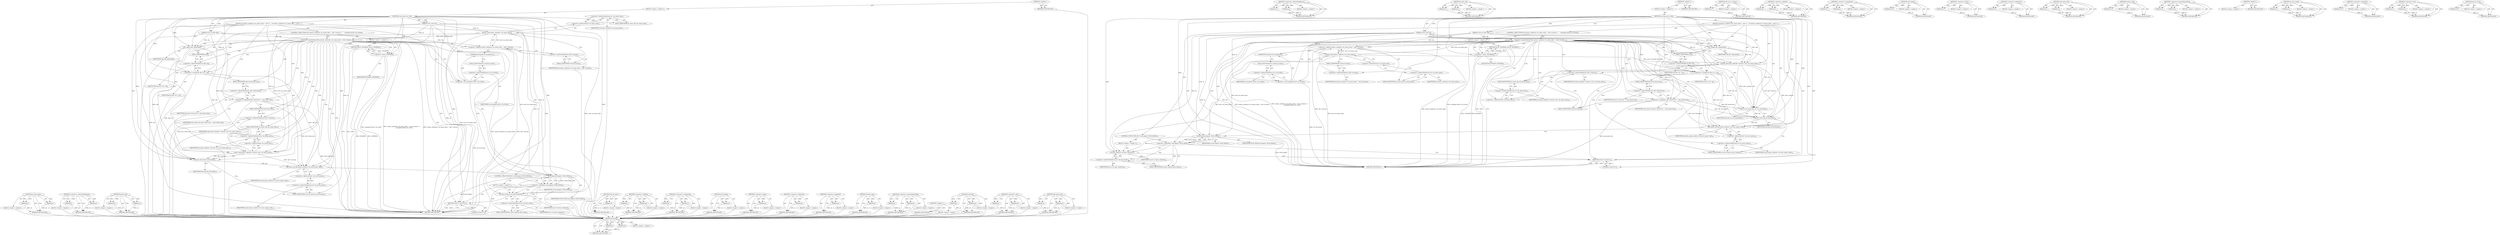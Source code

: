 digraph "skb_dst_force" {
vulnerable_158 [label=<(METHOD,sk_data_ready)>];
vulnerable_159 [label=<(PARAM,p1)>];
vulnerable_160 [label=<(PARAM,p2)>];
vulnerable_161 [label=<(BLOCK,&lt;empty&gt;,&lt;empty&gt;)>];
vulnerable_162 [label=<(METHOD_RETURN,ANY)>];
vulnerable_112 [label=<(METHOD,&lt;operator&gt;.indirectFieldAccess)>];
vulnerable_113 [label=<(PARAM,p1)>];
vulnerable_114 [label=<(PARAM,p2)>];
vulnerable_115 [label=<(BLOCK,&lt;empty&gt;,&lt;empty&gt;)>];
vulnerable_116 [label=<(METHOD_RETURN,ANY)>];
vulnerable_135 [label=<(METHOD,atomic_add)>];
vulnerable_136 [label=<(PARAM,p1)>];
vulnerable_137 [label=<(PARAM,p2)>];
vulnerable_138 [label=<(BLOCK,&lt;empty&gt;,&lt;empty&gt;)>];
vulnerable_139 [label=<(METHOD_RETURN,ANY)>];
vulnerable_6 [label=<(METHOD,&lt;global&gt;)<SUB>1</SUB>>];
vulnerable_7 [label=<(BLOCK,&lt;empty&gt;,&lt;empty&gt;)<SUB>1</SUB>>];
vulnerable_8 [label=<(METHOD,sock_queue_err_skb)<SUB>1</SUB>>];
vulnerable_9 [label=<(PARAM,struct sock *sk)<SUB>1</SUB>>];
vulnerable_10 [label=<(PARAM,struct sk_buff *skb)<SUB>1</SUB>>];
vulnerable_11 [label=<(BLOCK,{
	if (atomic_read(&amp;sk-&gt;sk_rmem_alloc) + skb-&gt;t...,{
	if (atomic_read(&amp;sk-&gt;sk_rmem_alloc) + skb-&gt;t...)<SUB>2</SUB>>];
vulnerable_12 [label=<(CONTROL_STRUCTURE,IF,if (atomic_read(&amp;sk-&gt;sk_rmem_alloc) + skb-&gt;truesize &gt;=
	    (unsigned int)sk-&gt;sk_rcvbuf))<SUB>3</SUB>>];
vulnerable_13 [label=<(&lt;operator&gt;.greaterEqualsThan,atomic_read(&amp;sk-&gt;sk_rmem_alloc) + skb-&gt;truesize...)<SUB>3</SUB>>];
vulnerable_14 [label=<(&lt;operator&gt;.addition,atomic_read(&amp;sk-&gt;sk_rmem_alloc) + skb-&gt;truesize)<SUB>3</SUB>>];
vulnerable_15 [label=<(atomic_read,atomic_read(&amp;sk-&gt;sk_rmem_alloc))<SUB>3</SUB>>];
vulnerable_16 [label=<(&lt;operator&gt;.addressOf,&amp;sk-&gt;sk_rmem_alloc)<SUB>3</SUB>>];
vulnerable_17 [label=<(&lt;operator&gt;.indirectFieldAccess,sk-&gt;sk_rmem_alloc)<SUB>3</SUB>>];
vulnerable_18 [label=<(IDENTIFIER,sk,atomic_read(&amp;sk-&gt;sk_rmem_alloc))<SUB>3</SUB>>];
vulnerable_19 [label=<(FIELD_IDENTIFIER,sk_rmem_alloc,sk_rmem_alloc)<SUB>3</SUB>>];
vulnerable_20 [label=<(&lt;operator&gt;.indirectFieldAccess,skb-&gt;truesize)<SUB>3</SUB>>];
vulnerable_21 [label=<(IDENTIFIER,skb,atomic_read(&amp;sk-&gt;sk_rmem_alloc) + skb-&gt;truesize)<SUB>3</SUB>>];
vulnerable_22 [label=<(FIELD_IDENTIFIER,truesize,truesize)<SUB>3</SUB>>];
vulnerable_23 [label=<(&lt;operator&gt;.cast,(unsigned int)sk-&gt;sk_rcvbuf)<SUB>4</SUB>>];
vulnerable_24 [label=<(UNKNOWN,unsigned int,unsigned int)<SUB>4</SUB>>];
vulnerable_25 [label=<(&lt;operator&gt;.indirectFieldAccess,sk-&gt;sk_rcvbuf)<SUB>4</SUB>>];
vulnerable_26 [label=<(IDENTIFIER,sk,(unsigned int)sk-&gt;sk_rcvbuf)<SUB>4</SUB>>];
vulnerable_27 [label=<(FIELD_IDENTIFIER,sk_rcvbuf,sk_rcvbuf)<SUB>4</SUB>>];
vulnerable_28 [label=<(BLOCK,&lt;empty&gt;,&lt;empty&gt;)<SUB>5</SUB>>];
vulnerable_29 [label=<(RETURN,return -ENOMEM;,return -ENOMEM;)<SUB>5</SUB>>];
vulnerable_30 [label=<(&lt;operator&gt;.minus,-ENOMEM)<SUB>5</SUB>>];
vulnerable_31 [label=<(IDENTIFIER,ENOMEM,-ENOMEM)<SUB>5</SUB>>];
vulnerable_32 [label=<(skb_orphan,skb_orphan(skb))<SUB>7</SUB>>];
vulnerable_33 [label=<(IDENTIFIER,skb,skb_orphan(skb))<SUB>7</SUB>>];
vulnerable_34 [label=<(&lt;operator&gt;.assignment,skb-&gt;sk = sk)<SUB>8</SUB>>];
vulnerable_35 [label=<(&lt;operator&gt;.indirectFieldAccess,skb-&gt;sk)<SUB>8</SUB>>];
vulnerable_36 [label=<(IDENTIFIER,skb,skb-&gt;sk = sk)<SUB>8</SUB>>];
vulnerable_37 [label=<(FIELD_IDENTIFIER,sk,sk)<SUB>8</SUB>>];
vulnerable_38 [label=<(IDENTIFIER,sk,skb-&gt;sk = sk)<SUB>8</SUB>>];
vulnerable_39 [label=<(&lt;operator&gt;.assignment,skb-&gt;destructor = sock_rmem_free)<SUB>9</SUB>>];
vulnerable_40 [label=<(&lt;operator&gt;.indirectFieldAccess,skb-&gt;destructor)<SUB>9</SUB>>];
vulnerable_41 [label=<(IDENTIFIER,skb,skb-&gt;destructor = sock_rmem_free)<SUB>9</SUB>>];
vulnerable_42 [label=<(FIELD_IDENTIFIER,destructor,destructor)<SUB>9</SUB>>];
vulnerable_43 [label=<(IDENTIFIER,sock_rmem_free,skb-&gt;destructor = sock_rmem_free)<SUB>9</SUB>>];
vulnerable_44 [label=<(atomic_add,atomic_add(skb-&gt;truesize, &amp;sk-&gt;sk_rmem_alloc))<SUB>10</SUB>>];
vulnerable_45 [label=<(&lt;operator&gt;.indirectFieldAccess,skb-&gt;truesize)<SUB>10</SUB>>];
vulnerable_46 [label=<(IDENTIFIER,skb,atomic_add(skb-&gt;truesize, &amp;sk-&gt;sk_rmem_alloc))<SUB>10</SUB>>];
vulnerable_47 [label=<(FIELD_IDENTIFIER,truesize,truesize)<SUB>10</SUB>>];
vulnerable_48 [label=<(&lt;operator&gt;.addressOf,&amp;sk-&gt;sk_rmem_alloc)<SUB>10</SUB>>];
vulnerable_49 [label=<(&lt;operator&gt;.indirectFieldAccess,sk-&gt;sk_rmem_alloc)<SUB>10</SUB>>];
vulnerable_50 [label=<(IDENTIFIER,sk,atomic_add(skb-&gt;truesize, &amp;sk-&gt;sk_rmem_alloc))<SUB>10</SUB>>];
vulnerable_51 [label=<(FIELD_IDENTIFIER,sk_rmem_alloc,sk_rmem_alloc)<SUB>10</SUB>>];
vulnerable_52 [label=<(skb_dst_force,skb_dst_force(skb))<SUB>13</SUB>>];
vulnerable_53 [label=<(IDENTIFIER,skb,skb_dst_force(skb))<SUB>13</SUB>>];
vulnerable_54 [label=<(skb_queue_tail,skb_queue_tail(&amp;sk-&gt;sk_error_queue, skb))<SUB>15</SUB>>];
vulnerable_55 [label=<(&lt;operator&gt;.addressOf,&amp;sk-&gt;sk_error_queue)<SUB>15</SUB>>];
vulnerable_56 [label=<(&lt;operator&gt;.indirectFieldAccess,sk-&gt;sk_error_queue)<SUB>15</SUB>>];
vulnerable_57 [label=<(IDENTIFIER,sk,skb_queue_tail(&amp;sk-&gt;sk_error_queue, skb))<SUB>15</SUB>>];
vulnerable_58 [label=<(FIELD_IDENTIFIER,sk_error_queue,sk_error_queue)<SUB>15</SUB>>];
vulnerable_59 [label=<(IDENTIFIER,skb,skb_queue_tail(&amp;sk-&gt;sk_error_queue, skb))<SUB>15</SUB>>];
vulnerable_60 [label=<(CONTROL_STRUCTURE,IF,if (!sock_flag(sk, SOCK_DEAD)))<SUB>16</SUB>>];
vulnerable_61 [label=<(&lt;operator&gt;.logicalNot,!sock_flag(sk, SOCK_DEAD))<SUB>16</SUB>>];
vulnerable_62 [label=<(sock_flag,sock_flag(sk, SOCK_DEAD))<SUB>16</SUB>>];
vulnerable_63 [label=<(IDENTIFIER,sk,sock_flag(sk, SOCK_DEAD))<SUB>16</SUB>>];
vulnerable_64 [label=<(IDENTIFIER,SOCK_DEAD,sock_flag(sk, SOCK_DEAD))<SUB>16</SUB>>];
vulnerable_65 [label=<(BLOCK,&lt;empty&gt;,&lt;empty&gt;)<SUB>17</SUB>>];
vulnerable_66 [label=<(sk_data_ready,sk-&gt;sk_data_ready(sk))<SUB>17</SUB>>];
vulnerable_67 [label=<(&lt;operator&gt;.indirectFieldAccess,sk-&gt;sk_data_ready)<SUB>17</SUB>>];
vulnerable_68 [label=<(IDENTIFIER,sk,sk-&gt;sk_data_ready(sk))<SUB>17</SUB>>];
vulnerable_69 [label=<(FIELD_IDENTIFIER,sk_data_ready,sk_data_ready)<SUB>17</SUB>>];
vulnerable_70 [label=<(IDENTIFIER,sk,sk-&gt;sk_data_ready(sk))<SUB>17</SUB>>];
vulnerable_71 [label=<(RETURN,return 0;,return 0;)<SUB>18</SUB>>];
vulnerable_72 [label=<(LITERAL,0,return 0;)<SUB>18</SUB>>];
vulnerable_73 [label=<(METHOD_RETURN,int)<SUB>1</SUB>>];
vulnerable_75 [label=<(METHOD_RETURN,ANY)<SUB>1</SUB>>];
vulnerable_140 [label=<(METHOD,skb_dst_force)>];
vulnerable_141 [label=<(PARAM,p1)>];
vulnerable_142 [label=<(BLOCK,&lt;empty&gt;,&lt;empty&gt;)>];
vulnerable_143 [label=<(METHOD_RETURN,ANY)>];
vulnerable_99 [label=<(METHOD,&lt;operator&gt;.addition)>];
vulnerable_100 [label=<(PARAM,p1)>];
vulnerable_101 [label=<(PARAM,p2)>];
vulnerable_102 [label=<(BLOCK,&lt;empty&gt;,&lt;empty&gt;)>];
vulnerable_103 [label=<(METHOD_RETURN,ANY)>];
vulnerable_130 [label=<(METHOD,&lt;operator&gt;.assignment)>];
vulnerable_131 [label=<(PARAM,p1)>];
vulnerable_132 [label=<(PARAM,p2)>];
vulnerable_133 [label=<(BLOCK,&lt;empty&gt;,&lt;empty&gt;)>];
vulnerable_134 [label=<(METHOD_RETURN,ANY)>];
vulnerable_126 [label=<(METHOD,skb_orphan)>];
vulnerable_127 [label=<(PARAM,p1)>];
vulnerable_128 [label=<(BLOCK,&lt;empty&gt;,&lt;empty&gt;)>];
vulnerable_129 [label=<(METHOD_RETURN,ANY)>];
vulnerable_122 [label=<(METHOD,&lt;operator&gt;.minus)>];
vulnerable_123 [label=<(PARAM,p1)>];
vulnerable_124 [label=<(BLOCK,&lt;empty&gt;,&lt;empty&gt;)>];
vulnerable_125 [label=<(METHOD_RETURN,ANY)>];
vulnerable_108 [label=<(METHOD,&lt;operator&gt;.addressOf)>];
vulnerable_109 [label=<(PARAM,p1)>];
vulnerable_110 [label=<(BLOCK,&lt;empty&gt;,&lt;empty&gt;)>];
vulnerable_111 [label=<(METHOD_RETURN,ANY)>];
vulnerable_149 [label=<(METHOD,&lt;operator&gt;.logicalNot)>];
vulnerable_150 [label=<(PARAM,p1)>];
vulnerable_151 [label=<(BLOCK,&lt;empty&gt;,&lt;empty&gt;)>];
vulnerable_152 [label=<(METHOD_RETURN,ANY)>];
vulnerable_104 [label=<(METHOD,atomic_read)>];
vulnerable_105 [label=<(PARAM,p1)>];
vulnerable_106 [label=<(BLOCK,&lt;empty&gt;,&lt;empty&gt;)>];
vulnerable_107 [label=<(METHOD_RETURN,ANY)>];
vulnerable_94 [label=<(METHOD,&lt;operator&gt;.greaterEqualsThan)>];
vulnerable_95 [label=<(PARAM,p1)>];
vulnerable_96 [label=<(PARAM,p2)>];
vulnerable_97 [label=<(BLOCK,&lt;empty&gt;,&lt;empty&gt;)>];
vulnerable_98 [label=<(METHOD_RETURN,ANY)>];
vulnerable_88 [label=<(METHOD,&lt;global&gt;)<SUB>1</SUB>>];
vulnerable_89 [label=<(BLOCK,&lt;empty&gt;,&lt;empty&gt;)>];
vulnerable_90 [label=<(METHOD_RETURN,ANY)>];
vulnerable_153 [label=<(METHOD,sock_flag)>];
vulnerable_154 [label=<(PARAM,p1)>];
vulnerable_155 [label=<(PARAM,p2)>];
vulnerable_156 [label=<(BLOCK,&lt;empty&gt;,&lt;empty&gt;)>];
vulnerable_157 [label=<(METHOD_RETURN,ANY)>];
vulnerable_117 [label=<(METHOD,&lt;operator&gt;.cast)>];
vulnerable_118 [label=<(PARAM,p1)>];
vulnerable_119 [label=<(PARAM,p2)>];
vulnerable_120 [label=<(BLOCK,&lt;empty&gt;,&lt;empty&gt;)>];
vulnerable_121 [label=<(METHOD_RETURN,ANY)>];
vulnerable_144 [label=<(METHOD,skb_queue_tail)>];
vulnerable_145 [label=<(PARAM,p1)>];
vulnerable_146 [label=<(PARAM,p2)>];
vulnerable_147 [label=<(BLOCK,&lt;empty&gt;,&lt;empty&gt;)>];
vulnerable_148 [label=<(METHOD_RETURN,ANY)>];
fixed_159 [label=<(METHOD,sock_flag)>];
fixed_160 [label=<(PARAM,p1)>];
fixed_161 [label=<(PARAM,p2)>];
fixed_162 [label=<(BLOCK,&lt;empty&gt;,&lt;empty&gt;)>];
fixed_163 [label=<(METHOD_RETURN,ANY)>];
fixed_114 [label=<(METHOD,&lt;operator&gt;.indirectFieldAccess)>];
fixed_115 [label=<(PARAM,p1)>];
fixed_116 [label=<(PARAM,p2)>];
fixed_117 [label=<(BLOCK,&lt;empty&gt;,&lt;empty&gt;)>];
fixed_118 [label=<(METHOD_RETURN,ANY)>];
fixed_137 [label=<(METHOD,atomic_add)>];
fixed_138 [label=<(PARAM,p1)>];
fixed_139 [label=<(PARAM,p2)>];
fixed_140 [label=<(BLOCK,&lt;empty&gt;,&lt;empty&gt;)>];
fixed_141 [label=<(METHOD_RETURN,ANY)>];
fixed_6 [label=<(METHOD,&lt;global&gt;)<SUB>1</SUB>>];
fixed_7 [label=<(BLOCK,&lt;empty&gt;,&lt;empty&gt;)<SUB>1</SUB>>];
fixed_8 [label=<(METHOD,sock_queue_err_skb)<SUB>1</SUB>>];
fixed_9 [label=<(PARAM,struct sock *sk)<SUB>1</SUB>>];
fixed_10 [label=<(PARAM,struct sk_buff *skb)<SUB>1</SUB>>];
fixed_11 [label=<(BLOCK,{
	if (atomic_read(&amp;sk-&gt;sk_rmem_alloc) + skb-&gt;t...,{
	if (atomic_read(&amp;sk-&gt;sk_rmem_alloc) + skb-&gt;t...)<SUB>2</SUB>>];
fixed_12 [label=<(CONTROL_STRUCTURE,IF,if (atomic_read(&amp;sk-&gt;sk_rmem_alloc) + skb-&gt;truesize &gt;=
	    (unsigned int)sk-&gt;sk_rcvbuf))<SUB>3</SUB>>];
fixed_13 [label=<(&lt;operator&gt;.greaterEqualsThan,atomic_read(&amp;sk-&gt;sk_rmem_alloc) + skb-&gt;truesize...)<SUB>3</SUB>>];
fixed_14 [label=<(&lt;operator&gt;.addition,atomic_read(&amp;sk-&gt;sk_rmem_alloc) + skb-&gt;truesize)<SUB>3</SUB>>];
fixed_15 [label=<(atomic_read,atomic_read(&amp;sk-&gt;sk_rmem_alloc))<SUB>3</SUB>>];
fixed_16 [label=<(&lt;operator&gt;.addressOf,&amp;sk-&gt;sk_rmem_alloc)<SUB>3</SUB>>];
fixed_17 [label=<(&lt;operator&gt;.indirectFieldAccess,sk-&gt;sk_rmem_alloc)<SUB>3</SUB>>];
fixed_18 [label=<(IDENTIFIER,sk,atomic_read(&amp;sk-&gt;sk_rmem_alloc))<SUB>3</SUB>>];
fixed_19 [label=<(FIELD_IDENTIFIER,sk_rmem_alloc,sk_rmem_alloc)<SUB>3</SUB>>];
fixed_20 [label=<(&lt;operator&gt;.indirectFieldAccess,skb-&gt;truesize)<SUB>3</SUB>>];
fixed_21 [label=<(IDENTIFIER,skb,atomic_read(&amp;sk-&gt;sk_rmem_alloc) + skb-&gt;truesize)<SUB>3</SUB>>];
fixed_22 [label=<(FIELD_IDENTIFIER,truesize,truesize)<SUB>3</SUB>>];
fixed_23 [label=<(&lt;operator&gt;.cast,(unsigned int)sk-&gt;sk_rcvbuf)<SUB>4</SUB>>];
fixed_24 [label=<(UNKNOWN,unsigned int,unsigned int)<SUB>4</SUB>>];
fixed_25 [label=<(&lt;operator&gt;.indirectFieldAccess,sk-&gt;sk_rcvbuf)<SUB>4</SUB>>];
fixed_26 [label=<(IDENTIFIER,sk,(unsigned int)sk-&gt;sk_rcvbuf)<SUB>4</SUB>>];
fixed_27 [label=<(FIELD_IDENTIFIER,sk_rcvbuf,sk_rcvbuf)<SUB>4</SUB>>];
fixed_28 [label=<(BLOCK,&lt;empty&gt;,&lt;empty&gt;)<SUB>5</SUB>>];
fixed_29 [label=<(RETURN,return -ENOMEM;,return -ENOMEM;)<SUB>5</SUB>>];
fixed_30 [label=<(&lt;operator&gt;.minus,-ENOMEM)<SUB>5</SUB>>];
fixed_31 [label=<(IDENTIFIER,ENOMEM,-ENOMEM)<SUB>5</SUB>>];
fixed_32 [label=<(skb_orphan,skb_orphan(skb))<SUB>7</SUB>>];
fixed_33 [label=<(IDENTIFIER,skb,skb_orphan(skb))<SUB>7</SUB>>];
fixed_34 [label=<(&lt;operator&gt;.assignment,skb-&gt;sk = sk)<SUB>8</SUB>>];
fixed_35 [label=<(&lt;operator&gt;.indirectFieldAccess,skb-&gt;sk)<SUB>8</SUB>>];
fixed_36 [label=<(IDENTIFIER,skb,skb-&gt;sk = sk)<SUB>8</SUB>>];
fixed_37 [label=<(FIELD_IDENTIFIER,sk,sk)<SUB>8</SUB>>];
fixed_38 [label=<(IDENTIFIER,sk,skb-&gt;sk = sk)<SUB>8</SUB>>];
fixed_39 [label=<(&lt;operator&gt;.assignment,skb-&gt;destructor = sock_rmem_free)<SUB>9</SUB>>];
fixed_40 [label=<(&lt;operator&gt;.indirectFieldAccess,skb-&gt;destructor)<SUB>9</SUB>>];
fixed_41 [label=<(IDENTIFIER,skb,skb-&gt;destructor = sock_rmem_free)<SUB>9</SUB>>];
fixed_42 [label=<(FIELD_IDENTIFIER,destructor,destructor)<SUB>9</SUB>>];
fixed_43 [label=<(IDENTIFIER,sock_rmem_free,skb-&gt;destructor = sock_rmem_free)<SUB>9</SUB>>];
fixed_44 [label=<(atomic_add,atomic_add(skb-&gt;truesize, &amp;sk-&gt;sk_rmem_alloc))<SUB>10</SUB>>];
fixed_45 [label=<(&lt;operator&gt;.indirectFieldAccess,skb-&gt;truesize)<SUB>10</SUB>>];
fixed_46 [label=<(IDENTIFIER,skb,atomic_add(skb-&gt;truesize, &amp;sk-&gt;sk_rmem_alloc))<SUB>10</SUB>>];
fixed_47 [label=<(FIELD_IDENTIFIER,truesize,truesize)<SUB>10</SUB>>];
fixed_48 [label=<(&lt;operator&gt;.addressOf,&amp;sk-&gt;sk_rmem_alloc)<SUB>10</SUB>>];
fixed_49 [label=<(&lt;operator&gt;.indirectFieldAccess,sk-&gt;sk_rmem_alloc)<SUB>10</SUB>>];
fixed_50 [label=<(IDENTIFIER,sk,atomic_add(skb-&gt;truesize, &amp;sk-&gt;sk_rmem_alloc))<SUB>10</SUB>>];
fixed_51 [label=<(FIELD_IDENTIFIER,sk_rmem_alloc,sk_rmem_alloc)<SUB>10</SUB>>];
fixed_52 [label=<(skb_set_err_queue,skb_set_err_queue(skb))<SUB>11</SUB>>];
fixed_53 [label=<(IDENTIFIER,skb,skb_set_err_queue(skb))<SUB>11</SUB>>];
fixed_54 [label=<(skb_dst_force,skb_dst_force(skb))<SUB>14</SUB>>];
fixed_55 [label=<(IDENTIFIER,skb,skb_dst_force(skb))<SUB>14</SUB>>];
fixed_56 [label=<(skb_queue_tail,skb_queue_tail(&amp;sk-&gt;sk_error_queue, skb))<SUB>16</SUB>>];
fixed_57 [label=<(&lt;operator&gt;.addressOf,&amp;sk-&gt;sk_error_queue)<SUB>16</SUB>>];
fixed_58 [label=<(&lt;operator&gt;.indirectFieldAccess,sk-&gt;sk_error_queue)<SUB>16</SUB>>];
fixed_59 [label=<(IDENTIFIER,sk,skb_queue_tail(&amp;sk-&gt;sk_error_queue, skb))<SUB>16</SUB>>];
fixed_60 [label=<(FIELD_IDENTIFIER,sk_error_queue,sk_error_queue)<SUB>16</SUB>>];
fixed_61 [label=<(IDENTIFIER,skb,skb_queue_tail(&amp;sk-&gt;sk_error_queue, skb))<SUB>16</SUB>>];
fixed_62 [label=<(CONTROL_STRUCTURE,IF,if (!sock_flag(sk, SOCK_DEAD)))<SUB>17</SUB>>];
fixed_63 [label=<(&lt;operator&gt;.logicalNot,!sock_flag(sk, SOCK_DEAD))<SUB>17</SUB>>];
fixed_64 [label=<(sock_flag,sock_flag(sk, SOCK_DEAD))<SUB>17</SUB>>];
fixed_65 [label=<(IDENTIFIER,sk,sock_flag(sk, SOCK_DEAD))<SUB>17</SUB>>];
fixed_66 [label=<(IDENTIFIER,SOCK_DEAD,sock_flag(sk, SOCK_DEAD))<SUB>17</SUB>>];
fixed_67 [label=<(BLOCK,&lt;empty&gt;,&lt;empty&gt;)<SUB>18</SUB>>];
fixed_68 [label=<(sk_data_ready,sk-&gt;sk_data_ready(sk))<SUB>18</SUB>>];
fixed_69 [label=<(&lt;operator&gt;.indirectFieldAccess,sk-&gt;sk_data_ready)<SUB>18</SUB>>];
fixed_70 [label=<(IDENTIFIER,sk,sk-&gt;sk_data_ready(sk))<SUB>18</SUB>>];
fixed_71 [label=<(FIELD_IDENTIFIER,sk_data_ready,sk_data_ready)<SUB>18</SUB>>];
fixed_72 [label=<(IDENTIFIER,sk,sk-&gt;sk_data_ready(sk))<SUB>18</SUB>>];
fixed_73 [label=<(RETURN,return 0;,return 0;)<SUB>19</SUB>>];
fixed_74 [label=<(LITERAL,0,return 0;)<SUB>19</SUB>>];
fixed_75 [label=<(METHOD_RETURN,int)<SUB>1</SUB>>];
fixed_77 [label=<(METHOD_RETURN,ANY)<SUB>1</SUB>>];
fixed_142 [label=<(METHOD,skb_set_err_queue)>];
fixed_143 [label=<(PARAM,p1)>];
fixed_144 [label=<(BLOCK,&lt;empty&gt;,&lt;empty&gt;)>];
fixed_145 [label=<(METHOD_RETURN,ANY)>];
fixed_101 [label=<(METHOD,&lt;operator&gt;.addition)>];
fixed_102 [label=<(PARAM,p1)>];
fixed_103 [label=<(PARAM,p2)>];
fixed_104 [label=<(BLOCK,&lt;empty&gt;,&lt;empty&gt;)>];
fixed_105 [label=<(METHOD_RETURN,ANY)>];
fixed_132 [label=<(METHOD,&lt;operator&gt;.assignment)>];
fixed_133 [label=<(PARAM,p1)>];
fixed_134 [label=<(PARAM,p2)>];
fixed_135 [label=<(BLOCK,&lt;empty&gt;,&lt;empty&gt;)>];
fixed_136 [label=<(METHOD_RETURN,ANY)>];
fixed_128 [label=<(METHOD,skb_orphan)>];
fixed_129 [label=<(PARAM,p1)>];
fixed_130 [label=<(BLOCK,&lt;empty&gt;,&lt;empty&gt;)>];
fixed_131 [label=<(METHOD_RETURN,ANY)>];
fixed_124 [label=<(METHOD,&lt;operator&gt;.minus)>];
fixed_125 [label=<(PARAM,p1)>];
fixed_126 [label=<(BLOCK,&lt;empty&gt;,&lt;empty&gt;)>];
fixed_127 [label=<(METHOD_RETURN,ANY)>];
fixed_110 [label=<(METHOD,&lt;operator&gt;.addressOf)>];
fixed_111 [label=<(PARAM,p1)>];
fixed_112 [label=<(BLOCK,&lt;empty&gt;,&lt;empty&gt;)>];
fixed_113 [label=<(METHOD_RETURN,ANY)>];
fixed_150 [label=<(METHOD,skb_queue_tail)>];
fixed_151 [label=<(PARAM,p1)>];
fixed_152 [label=<(PARAM,p2)>];
fixed_153 [label=<(BLOCK,&lt;empty&gt;,&lt;empty&gt;)>];
fixed_154 [label=<(METHOD_RETURN,ANY)>];
fixed_106 [label=<(METHOD,atomic_read)>];
fixed_107 [label=<(PARAM,p1)>];
fixed_108 [label=<(BLOCK,&lt;empty&gt;,&lt;empty&gt;)>];
fixed_109 [label=<(METHOD_RETURN,ANY)>];
fixed_96 [label=<(METHOD,&lt;operator&gt;.greaterEqualsThan)>];
fixed_97 [label=<(PARAM,p1)>];
fixed_98 [label=<(PARAM,p2)>];
fixed_99 [label=<(BLOCK,&lt;empty&gt;,&lt;empty&gt;)>];
fixed_100 [label=<(METHOD_RETURN,ANY)>];
fixed_90 [label=<(METHOD,&lt;global&gt;)<SUB>1</SUB>>];
fixed_91 [label=<(BLOCK,&lt;empty&gt;,&lt;empty&gt;)>];
fixed_92 [label=<(METHOD_RETURN,ANY)>];
fixed_164 [label=<(METHOD,sk_data_ready)>];
fixed_165 [label=<(PARAM,p1)>];
fixed_166 [label=<(PARAM,p2)>];
fixed_167 [label=<(BLOCK,&lt;empty&gt;,&lt;empty&gt;)>];
fixed_168 [label=<(METHOD_RETURN,ANY)>];
fixed_155 [label=<(METHOD,&lt;operator&gt;.logicalNot)>];
fixed_156 [label=<(PARAM,p1)>];
fixed_157 [label=<(BLOCK,&lt;empty&gt;,&lt;empty&gt;)>];
fixed_158 [label=<(METHOD_RETURN,ANY)>];
fixed_119 [label=<(METHOD,&lt;operator&gt;.cast)>];
fixed_120 [label=<(PARAM,p1)>];
fixed_121 [label=<(PARAM,p2)>];
fixed_122 [label=<(BLOCK,&lt;empty&gt;,&lt;empty&gt;)>];
fixed_123 [label=<(METHOD_RETURN,ANY)>];
fixed_146 [label=<(METHOD,skb_dst_force)>];
fixed_147 [label=<(PARAM,p1)>];
fixed_148 [label=<(BLOCK,&lt;empty&gt;,&lt;empty&gt;)>];
fixed_149 [label=<(METHOD_RETURN,ANY)>];
vulnerable_158 -> vulnerable_159  [key=0, label="AST: "];
vulnerable_158 -> vulnerable_159  [key=1, label="DDG: "];
vulnerable_158 -> vulnerable_161  [key=0, label="AST: "];
vulnerable_158 -> vulnerable_160  [key=0, label="AST: "];
vulnerable_158 -> vulnerable_160  [key=1, label="DDG: "];
vulnerable_158 -> vulnerable_162  [key=0, label="AST: "];
vulnerable_158 -> vulnerable_162  [key=1, label="CFG: "];
vulnerable_159 -> vulnerable_162  [key=0, label="DDG: p1"];
vulnerable_160 -> vulnerable_162  [key=0, label="DDG: p2"];
vulnerable_161 -> fixed_159  [key=0];
vulnerable_162 -> fixed_159  [key=0];
vulnerable_112 -> vulnerable_113  [key=0, label="AST: "];
vulnerable_112 -> vulnerable_113  [key=1, label="DDG: "];
vulnerable_112 -> vulnerable_115  [key=0, label="AST: "];
vulnerable_112 -> vulnerable_114  [key=0, label="AST: "];
vulnerable_112 -> vulnerable_114  [key=1, label="DDG: "];
vulnerable_112 -> vulnerable_116  [key=0, label="AST: "];
vulnerable_112 -> vulnerable_116  [key=1, label="CFG: "];
vulnerable_113 -> vulnerable_116  [key=0, label="DDG: p1"];
vulnerable_114 -> vulnerable_116  [key=0, label="DDG: p2"];
vulnerable_115 -> fixed_159  [key=0];
vulnerable_116 -> fixed_159  [key=0];
vulnerable_135 -> vulnerable_136  [key=0, label="AST: "];
vulnerable_135 -> vulnerable_136  [key=1, label="DDG: "];
vulnerable_135 -> vulnerable_138  [key=0, label="AST: "];
vulnerable_135 -> vulnerable_137  [key=0, label="AST: "];
vulnerable_135 -> vulnerable_137  [key=1, label="DDG: "];
vulnerable_135 -> vulnerable_139  [key=0, label="AST: "];
vulnerable_135 -> vulnerable_139  [key=1, label="CFG: "];
vulnerable_136 -> vulnerable_139  [key=0, label="DDG: p1"];
vulnerable_137 -> vulnerable_139  [key=0, label="DDG: p2"];
vulnerable_138 -> fixed_159  [key=0];
vulnerable_139 -> fixed_159  [key=0];
vulnerable_6 -> vulnerable_7  [key=0, label="AST: "];
vulnerable_6 -> vulnerable_75  [key=0, label="AST: "];
vulnerable_6 -> vulnerable_75  [key=1, label="CFG: "];
vulnerable_7 -> vulnerable_8  [key=0, label="AST: "];
vulnerable_8 -> vulnerable_9  [key=0, label="AST: "];
vulnerable_8 -> vulnerable_9  [key=1, label="DDG: "];
vulnerable_8 -> vulnerable_10  [key=0, label="AST: "];
vulnerable_8 -> vulnerable_10  [key=1, label="DDG: "];
vulnerable_8 -> vulnerable_11  [key=0, label="AST: "];
vulnerable_8 -> vulnerable_73  [key=0, label="AST: "];
vulnerable_8 -> vulnerable_19  [key=0, label="CFG: "];
vulnerable_8 -> vulnerable_34  [key=0, label="DDG: "];
vulnerable_8 -> vulnerable_39  [key=0, label="DDG: "];
vulnerable_8 -> vulnerable_71  [key=0, label="DDG: "];
vulnerable_8 -> vulnerable_32  [key=0, label="DDG: "];
vulnerable_8 -> vulnerable_44  [key=0, label="DDG: "];
vulnerable_8 -> vulnerable_52  [key=0, label="DDG: "];
vulnerable_8 -> vulnerable_54  [key=0, label="DDG: "];
vulnerable_8 -> vulnerable_72  [key=0, label="DDG: "];
vulnerable_8 -> vulnerable_62  [key=0, label="DDG: "];
vulnerable_8 -> vulnerable_66  [key=0, label="DDG: "];
vulnerable_8 -> vulnerable_30  [key=0, label="DDG: "];
vulnerable_9 -> vulnerable_73  [key=0, label="DDG: sk"];
vulnerable_9 -> vulnerable_34  [key=0, label="DDG: sk"];
vulnerable_9 -> vulnerable_44  [key=0, label="DDG: sk"];
vulnerable_9 -> vulnerable_54  [key=0, label="DDG: sk"];
vulnerable_9 -> vulnerable_13  [key=0, label="DDG: sk"];
vulnerable_9 -> vulnerable_23  [key=0, label="DDG: sk"];
vulnerable_9 -> vulnerable_62  [key=0, label="DDG: sk"];
vulnerable_9 -> vulnerable_66  [key=0, label="DDG: sk"];
vulnerable_9 -> vulnerable_15  [key=0, label="DDG: sk"];
vulnerable_10 -> vulnerable_73  [key=0, label="DDG: skb"];
vulnerable_10 -> vulnerable_32  [key=0, label="DDG: skb"];
vulnerable_10 -> vulnerable_44  [key=0, label="DDG: skb"];
vulnerable_10 -> vulnerable_13  [key=0, label="DDG: skb"];
vulnerable_10 -> vulnerable_14  [key=0, label="DDG: skb"];
vulnerable_11 -> vulnerable_12  [key=0, label="AST: "];
vulnerable_11 -> vulnerable_32  [key=0, label="AST: "];
vulnerable_11 -> vulnerable_34  [key=0, label="AST: "];
vulnerable_11 -> vulnerable_39  [key=0, label="AST: "];
vulnerable_11 -> vulnerable_44  [key=0, label="AST: "];
vulnerable_11 -> vulnerable_52  [key=0, label="AST: "];
vulnerable_11 -> vulnerable_54  [key=0, label="AST: "];
vulnerable_11 -> vulnerable_60  [key=0, label="AST: "];
vulnerable_11 -> vulnerable_71  [key=0, label="AST: "];
vulnerable_12 -> vulnerable_13  [key=0, label="AST: "];
vulnerable_12 -> vulnerable_28  [key=0, label="AST: "];
vulnerable_13 -> vulnerable_14  [key=0, label="AST: "];
vulnerable_13 -> vulnerable_23  [key=0, label="AST: "];
vulnerable_13 -> vulnerable_30  [key=0, label="CFG: "];
vulnerable_13 -> vulnerable_30  [key=1, label="CDG: "];
vulnerable_13 -> vulnerable_32  [key=0, label="CFG: "];
vulnerable_13 -> vulnerable_32  [key=1, label="CDG: "];
vulnerable_13 -> vulnerable_73  [key=0, label="DDG: atomic_read(&amp;sk-&gt;sk_rmem_alloc) + skb-&gt;truesize"];
vulnerable_13 -> vulnerable_73  [key=1, label="DDG: (unsigned int)sk-&gt;sk_rcvbuf"];
vulnerable_13 -> vulnerable_73  [key=2, label="DDG: atomic_read(&amp;sk-&gt;sk_rmem_alloc) + skb-&gt;truesize &gt;=
	    (unsigned int)sk-&gt;sk_rcvbuf"];
vulnerable_13 -> vulnerable_47  [key=0, label="CDG: "];
vulnerable_13 -> vulnerable_34  [key=0, label="CDG: "];
vulnerable_13 -> vulnerable_48  [key=0, label="CDG: "];
vulnerable_13 -> vulnerable_58  [key=0, label="CDG: "];
vulnerable_13 -> vulnerable_49  [key=0, label="CDG: "];
vulnerable_13 -> vulnerable_61  [key=0, label="CDG: "];
vulnerable_13 -> vulnerable_42  [key=0, label="CDG: "];
vulnerable_13 -> vulnerable_51  [key=0, label="CDG: "];
vulnerable_13 -> vulnerable_71  [key=0, label="CDG: "];
vulnerable_13 -> vulnerable_52  [key=0, label="CDG: "];
vulnerable_13 -> vulnerable_37  [key=0, label="CDG: "];
vulnerable_13 -> vulnerable_56  [key=0, label="CDG: "];
vulnerable_13 -> vulnerable_45  [key=0, label="CDG: "];
vulnerable_13 -> vulnerable_40  [key=0, label="CDG: "];
vulnerable_13 -> vulnerable_29  [key=0, label="CDG: "];
vulnerable_13 -> vulnerable_44  [key=0, label="CDG: "];
vulnerable_13 -> vulnerable_35  [key=0, label="CDG: "];
vulnerable_13 -> vulnerable_55  [key=0, label="CDG: "];
vulnerable_13 -> vulnerable_54  [key=0, label="CDG: "];
vulnerable_13 -> vulnerable_62  [key=0, label="CDG: "];
vulnerable_13 -> vulnerable_39  [key=0, label="CDG: "];
vulnerable_14 -> vulnerable_15  [key=0, label="AST: "];
vulnerable_14 -> vulnerable_20  [key=0, label="AST: "];
vulnerable_14 -> vulnerable_24  [key=0, label="CFG: "];
vulnerable_14 -> vulnerable_73  [key=0, label="DDG: atomic_read(&amp;sk-&gt;sk_rmem_alloc)"];
vulnerable_14 -> vulnerable_73  [key=1, label="DDG: skb-&gt;truesize"];
vulnerable_15 -> vulnerable_16  [key=0, label="AST: "];
vulnerable_15 -> vulnerable_22  [key=0, label="CFG: "];
vulnerable_15 -> vulnerable_73  [key=0, label="DDG: &amp;sk-&gt;sk_rmem_alloc"];
vulnerable_15 -> vulnerable_44  [key=0, label="DDG: &amp;sk-&gt;sk_rmem_alloc"];
vulnerable_15 -> vulnerable_13  [key=0, label="DDG: &amp;sk-&gt;sk_rmem_alloc"];
vulnerable_15 -> vulnerable_14  [key=0, label="DDG: &amp;sk-&gt;sk_rmem_alloc"];
vulnerable_15 -> vulnerable_62  [key=0, label="DDG: &amp;sk-&gt;sk_rmem_alloc"];
vulnerable_15 -> vulnerable_66  [key=0, label="DDG: &amp;sk-&gt;sk_rmem_alloc"];
vulnerable_16 -> vulnerable_17  [key=0, label="AST: "];
vulnerable_16 -> vulnerable_15  [key=0, label="CFG: "];
vulnerable_17 -> vulnerable_18  [key=0, label="AST: "];
vulnerable_17 -> vulnerable_19  [key=0, label="AST: "];
vulnerable_17 -> vulnerable_16  [key=0, label="CFG: "];
vulnerable_18 -> fixed_159  [key=0];
vulnerable_19 -> vulnerable_17  [key=0, label="CFG: "];
vulnerable_20 -> vulnerable_21  [key=0, label="AST: "];
vulnerable_20 -> vulnerable_22  [key=0, label="AST: "];
vulnerable_20 -> vulnerable_14  [key=0, label="CFG: "];
vulnerable_21 -> fixed_159  [key=0];
vulnerable_22 -> vulnerable_20  [key=0, label="CFG: "];
vulnerable_23 -> vulnerable_24  [key=0, label="AST: "];
vulnerable_23 -> vulnerable_25  [key=0, label="AST: "];
vulnerable_23 -> vulnerable_13  [key=0, label="CFG: "];
vulnerable_23 -> vulnerable_73  [key=0, label="DDG: sk-&gt;sk_rcvbuf"];
vulnerable_24 -> vulnerable_27  [key=0, label="CFG: "];
vulnerable_25 -> vulnerable_26  [key=0, label="AST: "];
vulnerable_25 -> vulnerable_27  [key=0, label="AST: "];
vulnerable_25 -> vulnerable_23  [key=0, label="CFG: "];
vulnerable_26 -> fixed_159  [key=0];
vulnerable_27 -> vulnerable_25  [key=0, label="CFG: "];
vulnerable_28 -> vulnerable_29  [key=0, label="AST: "];
vulnerable_29 -> vulnerable_30  [key=0, label="AST: "];
vulnerable_29 -> vulnerable_73  [key=0, label="CFG: "];
vulnerable_29 -> vulnerable_73  [key=1, label="DDG: &lt;RET&gt;"];
vulnerable_30 -> vulnerable_31  [key=0, label="AST: "];
vulnerable_30 -> vulnerable_29  [key=0, label="CFG: "];
vulnerable_30 -> vulnerable_29  [key=1, label="DDG: -ENOMEM"];
vulnerable_30 -> vulnerable_73  [key=0, label="DDG: ENOMEM"];
vulnerable_30 -> vulnerable_73  [key=1, label="DDG: -ENOMEM"];
vulnerable_31 -> fixed_159  [key=0];
vulnerable_32 -> vulnerable_33  [key=0, label="AST: "];
vulnerable_32 -> vulnerable_37  [key=0, label="CFG: "];
vulnerable_32 -> vulnerable_44  [key=0, label="DDG: skb"];
vulnerable_32 -> vulnerable_52  [key=0, label="DDG: skb"];
vulnerable_33 -> fixed_159  [key=0];
vulnerable_34 -> vulnerable_35  [key=0, label="AST: "];
vulnerable_34 -> vulnerable_38  [key=0, label="AST: "];
vulnerable_34 -> vulnerable_42  [key=0, label="CFG: "];
vulnerable_34 -> vulnerable_52  [key=0, label="DDG: skb-&gt;sk"];
vulnerable_34 -> vulnerable_54  [key=0, label="DDG: skb-&gt;sk"];
vulnerable_35 -> vulnerable_36  [key=0, label="AST: "];
vulnerable_35 -> vulnerable_37  [key=0, label="AST: "];
vulnerable_35 -> vulnerable_34  [key=0, label="CFG: "];
vulnerable_36 -> fixed_159  [key=0];
vulnerable_37 -> vulnerable_35  [key=0, label="CFG: "];
vulnerable_38 -> fixed_159  [key=0];
vulnerable_39 -> vulnerable_40  [key=0, label="AST: "];
vulnerable_39 -> vulnerable_43  [key=0, label="AST: "];
vulnerable_39 -> vulnerable_47  [key=0, label="CFG: "];
vulnerable_39 -> vulnerable_73  [key=0, label="DDG: sock_rmem_free"];
vulnerable_39 -> vulnerable_52  [key=0, label="DDG: skb-&gt;destructor"];
vulnerable_39 -> vulnerable_54  [key=0, label="DDG: skb-&gt;destructor"];
vulnerable_40 -> vulnerable_41  [key=0, label="AST: "];
vulnerable_40 -> vulnerable_42  [key=0, label="AST: "];
vulnerable_40 -> vulnerable_39  [key=0, label="CFG: "];
vulnerable_41 -> fixed_159  [key=0];
vulnerable_42 -> vulnerable_40  [key=0, label="CFG: "];
vulnerable_43 -> fixed_159  [key=0];
vulnerable_44 -> vulnerable_45  [key=0, label="AST: "];
vulnerable_44 -> vulnerable_48  [key=0, label="AST: "];
vulnerable_44 -> vulnerable_52  [key=0, label="CFG: "];
vulnerable_44 -> vulnerable_52  [key=1, label="DDG: skb-&gt;truesize"];
vulnerable_44 -> vulnerable_54  [key=0, label="DDG: skb-&gt;truesize"];
vulnerable_45 -> vulnerable_46  [key=0, label="AST: "];
vulnerable_45 -> vulnerable_47  [key=0, label="AST: "];
vulnerable_45 -> vulnerable_51  [key=0, label="CFG: "];
vulnerable_46 -> fixed_159  [key=0];
vulnerable_47 -> vulnerable_45  [key=0, label="CFG: "];
vulnerable_48 -> vulnerable_49  [key=0, label="AST: "];
vulnerable_48 -> vulnerable_44  [key=0, label="CFG: "];
vulnerable_49 -> vulnerable_50  [key=0, label="AST: "];
vulnerable_49 -> vulnerable_51  [key=0, label="AST: "];
vulnerable_49 -> vulnerable_48  [key=0, label="CFG: "];
vulnerable_50 -> fixed_159  [key=0];
vulnerable_51 -> vulnerable_49  [key=0, label="CFG: "];
vulnerable_52 -> vulnerable_53  [key=0, label="AST: "];
vulnerable_52 -> vulnerable_58  [key=0, label="CFG: "];
vulnerable_52 -> vulnerable_54  [key=0, label="DDG: skb"];
vulnerable_53 -> fixed_159  [key=0];
vulnerable_54 -> vulnerable_55  [key=0, label="AST: "];
vulnerable_54 -> vulnerable_59  [key=0, label="AST: "];
vulnerable_54 -> vulnerable_62  [key=0, label="CFG: "];
vulnerable_55 -> vulnerable_56  [key=0, label="AST: "];
vulnerable_55 -> vulnerable_54  [key=0, label="CFG: "];
vulnerable_56 -> vulnerable_57  [key=0, label="AST: "];
vulnerable_56 -> vulnerable_58  [key=0, label="AST: "];
vulnerable_56 -> vulnerable_55  [key=0, label="CFG: "];
vulnerable_57 -> fixed_159  [key=0];
vulnerable_58 -> vulnerable_56  [key=0, label="CFG: "];
vulnerable_59 -> fixed_159  [key=0];
vulnerable_60 -> vulnerable_61  [key=0, label="AST: "];
vulnerable_60 -> vulnerable_65  [key=0, label="AST: "];
vulnerable_61 -> vulnerable_62  [key=0, label="AST: "];
vulnerable_61 -> vulnerable_69  [key=0, label="CFG: "];
vulnerable_61 -> vulnerable_69  [key=1, label="CDG: "];
vulnerable_61 -> vulnerable_71  [key=0, label="CFG: "];
vulnerable_61 -> vulnerable_66  [key=0, label="CDG: "];
vulnerable_61 -> vulnerable_67  [key=0, label="CDG: "];
vulnerable_62 -> vulnerable_63  [key=0, label="AST: "];
vulnerable_62 -> vulnerable_64  [key=0, label="AST: "];
vulnerable_62 -> vulnerable_61  [key=0, label="CFG: "];
vulnerable_62 -> vulnerable_61  [key=1, label="DDG: sk"];
vulnerable_62 -> vulnerable_61  [key=2, label="DDG: SOCK_DEAD"];
vulnerable_62 -> vulnerable_73  [key=0, label="DDG: SOCK_DEAD"];
vulnerable_62 -> vulnerable_66  [key=0, label="DDG: sk"];
vulnerable_63 -> fixed_159  [key=0];
vulnerable_64 -> fixed_159  [key=0];
vulnerable_65 -> vulnerable_66  [key=0, label="AST: "];
vulnerable_66 -> vulnerable_67  [key=0, label="AST: "];
vulnerable_66 -> vulnerable_70  [key=0, label="AST: "];
vulnerable_66 -> vulnerable_71  [key=0, label="CFG: "];
vulnerable_67 -> vulnerable_68  [key=0, label="AST: "];
vulnerable_67 -> vulnerable_69  [key=0, label="AST: "];
vulnerable_67 -> vulnerable_66  [key=0, label="CFG: "];
vulnerable_68 -> fixed_159  [key=0];
vulnerable_69 -> vulnerable_67  [key=0, label="CFG: "];
vulnerable_70 -> fixed_159  [key=0];
vulnerable_71 -> vulnerable_72  [key=0, label="AST: "];
vulnerable_71 -> vulnerable_73  [key=0, label="CFG: "];
vulnerable_71 -> vulnerable_73  [key=1, label="DDG: &lt;RET&gt;"];
vulnerable_72 -> vulnerable_71  [key=0, label="DDG: 0"];
vulnerable_73 -> fixed_159  [key=0];
vulnerable_75 -> fixed_159  [key=0];
vulnerable_140 -> vulnerable_141  [key=0, label="AST: "];
vulnerable_140 -> vulnerable_141  [key=1, label="DDG: "];
vulnerable_140 -> vulnerable_142  [key=0, label="AST: "];
vulnerable_140 -> vulnerable_143  [key=0, label="AST: "];
vulnerable_140 -> vulnerable_143  [key=1, label="CFG: "];
vulnerable_141 -> vulnerable_143  [key=0, label="DDG: p1"];
vulnerable_142 -> fixed_159  [key=0];
vulnerable_143 -> fixed_159  [key=0];
vulnerable_99 -> vulnerable_100  [key=0, label="AST: "];
vulnerable_99 -> vulnerable_100  [key=1, label="DDG: "];
vulnerable_99 -> vulnerable_102  [key=0, label="AST: "];
vulnerable_99 -> vulnerable_101  [key=0, label="AST: "];
vulnerable_99 -> vulnerable_101  [key=1, label="DDG: "];
vulnerable_99 -> vulnerable_103  [key=0, label="AST: "];
vulnerable_99 -> vulnerable_103  [key=1, label="CFG: "];
vulnerable_100 -> vulnerable_103  [key=0, label="DDG: p1"];
vulnerable_101 -> vulnerable_103  [key=0, label="DDG: p2"];
vulnerable_102 -> fixed_159  [key=0];
vulnerable_103 -> fixed_159  [key=0];
vulnerable_130 -> vulnerable_131  [key=0, label="AST: "];
vulnerable_130 -> vulnerable_131  [key=1, label="DDG: "];
vulnerable_130 -> vulnerable_133  [key=0, label="AST: "];
vulnerable_130 -> vulnerable_132  [key=0, label="AST: "];
vulnerable_130 -> vulnerable_132  [key=1, label="DDG: "];
vulnerable_130 -> vulnerable_134  [key=0, label="AST: "];
vulnerable_130 -> vulnerable_134  [key=1, label="CFG: "];
vulnerable_131 -> vulnerable_134  [key=0, label="DDG: p1"];
vulnerable_132 -> vulnerable_134  [key=0, label="DDG: p2"];
vulnerable_133 -> fixed_159  [key=0];
vulnerable_134 -> fixed_159  [key=0];
vulnerable_126 -> vulnerable_127  [key=0, label="AST: "];
vulnerable_126 -> vulnerable_127  [key=1, label="DDG: "];
vulnerable_126 -> vulnerable_128  [key=0, label="AST: "];
vulnerable_126 -> vulnerable_129  [key=0, label="AST: "];
vulnerable_126 -> vulnerable_129  [key=1, label="CFG: "];
vulnerable_127 -> vulnerable_129  [key=0, label="DDG: p1"];
vulnerable_128 -> fixed_159  [key=0];
vulnerable_129 -> fixed_159  [key=0];
vulnerable_122 -> vulnerable_123  [key=0, label="AST: "];
vulnerable_122 -> vulnerable_123  [key=1, label="DDG: "];
vulnerable_122 -> vulnerable_124  [key=0, label="AST: "];
vulnerable_122 -> vulnerable_125  [key=0, label="AST: "];
vulnerable_122 -> vulnerable_125  [key=1, label="CFG: "];
vulnerable_123 -> vulnerable_125  [key=0, label="DDG: p1"];
vulnerable_124 -> fixed_159  [key=0];
vulnerable_125 -> fixed_159  [key=0];
vulnerable_108 -> vulnerable_109  [key=0, label="AST: "];
vulnerable_108 -> vulnerable_109  [key=1, label="DDG: "];
vulnerable_108 -> vulnerable_110  [key=0, label="AST: "];
vulnerable_108 -> vulnerable_111  [key=0, label="AST: "];
vulnerable_108 -> vulnerable_111  [key=1, label="CFG: "];
vulnerable_109 -> vulnerable_111  [key=0, label="DDG: p1"];
vulnerable_110 -> fixed_159  [key=0];
vulnerable_111 -> fixed_159  [key=0];
vulnerable_149 -> vulnerable_150  [key=0, label="AST: "];
vulnerable_149 -> vulnerable_150  [key=1, label="DDG: "];
vulnerable_149 -> vulnerable_151  [key=0, label="AST: "];
vulnerable_149 -> vulnerable_152  [key=0, label="AST: "];
vulnerable_149 -> vulnerable_152  [key=1, label="CFG: "];
vulnerable_150 -> vulnerable_152  [key=0, label="DDG: p1"];
vulnerable_151 -> fixed_159  [key=0];
vulnerable_152 -> fixed_159  [key=0];
vulnerable_104 -> vulnerable_105  [key=0, label="AST: "];
vulnerable_104 -> vulnerable_105  [key=1, label="DDG: "];
vulnerable_104 -> vulnerable_106  [key=0, label="AST: "];
vulnerable_104 -> vulnerable_107  [key=0, label="AST: "];
vulnerable_104 -> vulnerable_107  [key=1, label="CFG: "];
vulnerable_105 -> vulnerable_107  [key=0, label="DDG: p1"];
vulnerable_106 -> fixed_159  [key=0];
vulnerable_107 -> fixed_159  [key=0];
vulnerable_94 -> vulnerable_95  [key=0, label="AST: "];
vulnerable_94 -> vulnerable_95  [key=1, label="DDG: "];
vulnerable_94 -> vulnerable_97  [key=0, label="AST: "];
vulnerable_94 -> vulnerable_96  [key=0, label="AST: "];
vulnerable_94 -> vulnerable_96  [key=1, label="DDG: "];
vulnerable_94 -> vulnerable_98  [key=0, label="AST: "];
vulnerable_94 -> vulnerable_98  [key=1, label="CFG: "];
vulnerable_95 -> vulnerable_98  [key=0, label="DDG: p1"];
vulnerable_96 -> vulnerable_98  [key=0, label="DDG: p2"];
vulnerable_97 -> fixed_159  [key=0];
vulnerable_98 -> fixed_159  [key=0];
vulnerable_88 -> vulnerable_89  [key=0, label="AST: "];
vulnerable_88 -> vulnerable_90  [key=0, label="AST: "];
vulnerable_88 -> vulnerable_90  [key=1, label="CFG: "];
vulnerable_89 -> fixed_159  [key=0];
vulnerable_90 -> fixed_159  [key=0];
vulnerable_153 -> vulnerable_154  [key=0, label="AST: "];
vulnerable_153 -> vulnerable_154  [key=1, label="DDG: "];
vulnerable_153 -> vulnerable_156  [key=0, label="AST: "];
vulnerable_153 -> vulnerable_155  [key=0, label="AST: "];
vulnerable_153 -> vulnerable_155  [key=1, label="DDG: "];
vulnerable_153 -> vulnerable_157  [key=0, label="AST: "];
vulnerable_153 -> vulnerable_157  [key=1, label="CFG: "];
vulnerable_154 -> vulnerable_157  [key=0, label="DDG: p1"];
vulnerable_155 -> vulnerable_157  [key=0, label="DDG: p2"];
vulnerable_156 -> fixed_159  [key=0];
vulnerable_157 -> fixed_159  [key=0];
vulnerable_117 -> vulnerable_118  [key=0, label="AST: "];
vulnerable_117 -> vulnerable_118  [key=1, label="DDG: "];
vulnerable_117 -> vulnerable_120  [key=0, label="AST: "];
vulnerable_117 -> vulnerable_119  [key=0, label="AST: "];
vulnerable_117 -> vulnerable_119  [key=1, label="DDG: "];
vulnerable_117 -> vulnerable_121  [key=0, label="AST: "];
vulnerable_117 -> vulnerable_121  [key=1, label="CFG: "];
vulnerable_118 -> vulnerable_121  [key=0, label="DDG: p1"];
vulnerable_119 -> vulnerable_121  [key=0, label="DDG: p2"];
vulnerable_120 -> fixed_159  [key=0];
vulnerable_121 -> fixed_159  [key=0];
vulnerable_144 -> vulnerable_145  [key=0, label="AST: "];
vulnerable_144 -> vulnerable_145  [key=1, label="DDG: "];
vulnerable_144 -> vulnerable_147  [key=0, label="AST: "];
vulnerable_144 -> vulnerable_146  [key=0, label="AST: "];
vulnerable_144 -> vulnerable_146  [key=1, label="DDG: "];
vulnerable_144 -> vulnerable_148  [key=0, label="AST: "];
vulnerable_144 -> vulnerable_148  [key=1, label="CFG: "];
vulnerable_145 -> vulnerable_148  [key=0, label="DDG: p1"];
vulnerable_146 -> vulnerable_148  [key=0, label="DDG: p2"];
vulnerable_147 -> fixed_159  [key=0];
vulnerable_148 -> fixed_159  [key=0];
fixed_159 -> fixed_160  [key=0, label="AST: "];
fixed_159 -> fixed_160  [key=1, label="DDG: "];
fixed_159 -> fixed_162  [key=0, label="AST: "];
fixed_159 -> fixed_161  [key=0, label="AST: "];
fixed_159 -> fixed_161  [key=1, label="DDG: "];
fixed_159 -> fixed_163  [key=0, label="AST: "];
fixed_159 -> fixed_163  [key=1, label="CFG: "];
fixed_160 -> fixed_163  [key=0, label="DDG: p1"];
fixed_161 -> fixed_163  [key=0, label="DDG: p2"];
fixed_114 -> fixed_115  [key=0, label="AST: "];
fixed_114 -> fixed_115  [key=1, label="DDG: "];
fixed_114 -> fixed_117  [key=0, label="AST: "];
fixed_114 -> fixed_116  [key=0, label="AST: "];
fixed_114 -> fixed_116  [key=1, label="DDG: "];
fixed_114 -> fixed_118  [key=0, label="AST: "];
fixed_114 -> fixed_118  [key=1, label="CFG: "];
fixed_115 -> fixed_118  [key=0, label="DDG: p1"];
fixed_116 -> fixed_118  [key=0, label="DDG: p2"];
fixed_137 -> fixed_138  [key=0, label="AST: "];
fixed_137 -> fixed_138  [key=1, label="DDG: "];
fixed_137 -> fixed_140  [key=0, label="AST: "];
fixed_137 -> fixed_139  [key=0, label="AST: "];
fixed_137 -> fixed_139  [key=1, label="DDG: "];
fixed_137 -> fixed_141  [key=0, label="AST: "];
fixed_137 -> fixed_141  [key=1, label="CFG: "];
fixed_138 -> fixed_141  [key=0, label="DDG: p1"];
fixed_139 -> fixed_141  [key=0, label="DDG: p2"];
fixed_6 -> fixed_7  [key=0, label="AST: "];
fixed_6 -> fixed_77  [key=0, label="AST: "];
fixed_6 -> fixed_77  [key=1, label="CFG: "];
fixed_7 -> fixed_8  [key=0, label="AST: "];
fixed_8 -> fixed_9  [key=0, label="AST: "];
fixed_8 -> fixed_9  [key=1, label="DDG: "];
fixed_8 -> fixed_10  [key=0, label="AST: "];
fixed_8 -> fixed_10  [key=1, label="DDG: "];
fixed_8 -> fixed_11  [key=0, label="AST: "];
fixed_8 -> fixed_75  [key=0, label="AST: "];
fixed_8 -> fixed_19  [key=0, label="CFG: "];
fixed_8 -> fixed_34  [key=0, label="DDG: "];
fixed_8 -> fixed_39  [key=0, label="DDG: "];
fixed_8 -> fixed_73  [key=0, label="DDG: "];
fixed_8 -> fixed_32  [key=0, label="DDG: "];
fixed_8 -> fixed_44  [key=0, label="DDG: "];
fixed_8 -> fixed_52  [key=0, label="DDG: "];
fixed_8 -> fixed_54  [key=0, label="DDG: "];
fixed_8 -> fixed_56  [key=0, label="DDG: "];
fixed_8 -> fixed_74  [key=0, label="DDG: "];
fixed_8 -> fixed_64  [key=0, label="DDG: "];
fixed_8 -> fixed_68  [key=0, label="DDG: "];
fixed_8 -> fixed_30  [key=0, label="DDG: "];
fixed_9 -> fixed_75  [key=0, label="DDG: sk"];
fixed_9 -> fixed_34  [key=0, label="DDG: sk"];
fixed_9 -> fixed_44  [key=0, label="DDG: sk"];
fixed_9 -> fixed_56  [key=0, label="DDG: sk"];
fixed_9 -> fixed_13  [key=0, label="DDG: sk"];
fixed_9 -> fixed_23  [key=0, label="DDG: sk"];
fixed_9 -> fixed_64  [key=0, label="DDG: sk"];
fixed_9 -> fixed_68  [key=0, label="DDG: sk"];
fixed_9 -> fixed_15  [key=0, label="DDG: sk"];
fixed_10 -> fixed_75  [key=0, label="DDG: skb"];
fixed_10 -> fixed_32  [key=0, label="DDG: skb"];
fixed_10 -> fixed_44  [key=0, label="DDG: skb"];
fixed_10 -> fixed_13  [key=0, label="DDG: skb"];
fixed_10 -> fixed_14  [key=0, label="DDG: skb"];
fixed_11 -> fixed_12  [key=0, label="AST: "];
fixed_11 -> fixed_32  [key=0, label="AST: "];
fixed_11 -> fixed_34  [key=0, label="AST: "];
fixed_11 -> fixed_39  [key=0, label="AST: "];
fixed_11 -> fixed_44  [key=0, label="AST: "];
fixed_11 -> fixed_52  [key=0, label="AST: "];
fixed_11 -> fixed_54  [key=0, label="AST: "];
fixed_11 -> fixed_56  [key=0, label="AST: "];
fixed_11 -> fixed_62  [key=0, label="AST: "];
fixed_11 -> fixed_73  [key=0, label="AST: "];
fixed_12 -> fixed_13  [key=0, label="AST: "];
fixed_12 -> fixed_28  [key=0, label="AST: "];
fixed_13 -> fixed_14  [key=0, label="AST: "];
fixed_13 -> fixed_23  [key=0, label="AST: "];
fixed_13 -> fixed_30  [key=0, label="CFG: "];
fixed_13 -> fixed_30  [key=1, label="CDG: "];
fixed_13 -> fixed_32  [key=0, label="CFG: "];
fixed_13 -> fixed_32  [key=1, label="CDG: "];
fixed_13 -> fixed_75  [key=0, label="DDG: atomic_read(&amp;sk-&gt;sk_rmem_alloc) + skb-&gt;truesize"];
fixed_13 -> fixed_75  [key=1, label="DDG: (unsigned int)sk-&gt;sk_rcvbuf"];
fixed_13 -> fixed_75  [key=2, label="DDG: atomic_read(&amp;sk-&gt;sk_rmem_alloc) + skb-&gt;truesize &gt;=
	    (unsigned int)sk-&gt;sk_rcvbuf"];
fixed_13 -> fixed_47  [key=0, label="CDG: "];
fixed_13 -> fixed_34  [key=0, label="CDG: "];
fixed_13 -> fixed_48  [key=0, label="CDG: "];
fixed_13 -> fixed_58  [key=0, label="CDG: "];
fixed_13 -> fixed_49  [key=0, label="CDG: "];
fixed_13 -> fixed_60  [key=0, label="CDG: "];
fixed_13 -> fixed_73  [key=0, label="CDG: "];
fixed_13 -> fixed_64  [key=0, label="CDG: "];
fixed_13 -> fixed_42  [key=0, label="CDG: "];
fixed_13 -> fixed_51  [key=0, label="CDG: "];
fixed_13 -> fixed_57  [key=0, label="CDG: "];
fixed_13 -> fixed_52  [key=0, label="CDG: "];
fixed_13 -> fixed_37  [key=0, label="CDG: "];
fixed_13 -> fixed_56  [key=0, label="CDG: "];
fixed_13 -> fixed_45  [key=0, label="CDG: "];
fixed_13 -> fixed_63  [key=0, label="CDG: "];
fixed_13 -> fixed_40  [key=0, label="CDG: "];
fixed_13 -> fixed_29  [key=0, label="CDG: "];
fixed_13 -> fixed_44  [key=0, label="CDG: "];
fixed_13 -> fixed_35  [key=0, label="CDG: "];
fixed_13 -> fixed_54  [key=0, label="CDG: "];
fixed_13 -> fixed_39  [key=0, label="CDG: "];
fixed_14 -> fixed_15  [key=0, label="AST: "];
fixed_14 -> fixed_20  [key=0, label="AST: "];
fixed_14 -> fixed_24  [key=0, label="CFG: "];
fixed_14 -> fixed_75  [key=0, label="DDG: atomic_read(&amp;sk-&gt;sk_rmem_alloc)"];
fixed_14 -> fixed_75  [key=1, label="DDG: skb-&gt;truesize"];
fixed_15 -> fixed_16  [key=0, label="AST: "];
fixed_15 -> fixed_22  [key=0, label="CFG: "];
fixed_15 -> fixed_75  [key=0, label="DDG: &amp;sk-&gt;sk_rmem_alloc"];
fixed_15 -> fixed_44  [key=0, label="DDG: &amp;sk-&gt;sk_rmem_alloc"];
fixed_15 -> fixed_13  [key=0, label="DDG: &amp;sk-&gt;sk_rmem_alloc"];
fixed_15 -> fixed_14  [key=0, label="DDG: &amp;sk-&gt;sk_rmem_alloc"];
fixed_15 -> fixed_64  [key=0, label="DDG: &amp;sk-&gt;sk_rmem_alloc"];
fixed_15 -> fixed_68  [key=0, label="DDG: &amp;sk-&gt;sk_rmem_alloc"];
fixed_16 -> fixed_17  [key=0, label="AST: "];
fixed_16 -> fixed_15  [key=0, label="CFG: "];
fixed_17 -> fixed_18  [key=0, label="AST: "];
fixed_17 -> fixed_19  [key=0, label="AST: "];
fixed_17 -> fixed_16  [key=0, label="CFG: "];
fixed_19 -> fixed_17  [key=0, label="CFG: "];
fixed_20 -> fixed_21  [key=0, label="AST: "];
fixed_20 -> fixed_22  [key=0, label="AST: "];
fixed_20 -> fixed_14  [key=0, label="CFG: "];
fixed_22 -> fixed_20  [key=0, label="CFG: "];
fixed_23 -> fixed_24  [key=0, label="AST: "];
fixed_23 -> fixed_25  [key=0, label="AST: "];
fixed_23 -> fixed_13  [key=0, label="CFG: "];
fixed_23 -> fixed_75  [key=0, label="DDG: sk-&gt;sk_rcvbuf"];
fixed_24 -> fixed_27  [key=0, label="CFG: "];
fixed_25 -> fixed_26  [key=0, label="AST: "];
fixed_25 -> fixed_27  [key=0, label="AST: "];
fixed_25 -> fixed_23  [key=0, label="CFG: "];
fixed_27 -> fixed_25  [key=0, label="CFG: "];
fixed_28 -> fixed_29  [key=0, label="AST: "];
fixed_29 -> fixed_30  [key=0, label="AST: "];
fixed_29 -> fixed_75  [key=0, label="CFG: "];
fixed_29 -> fixed_75  [key=1, label="DDG: &lt;RET&gt;"];
fixed_30 -> fixed_31  [key=0, label="AST: "];
fixed_30 -> fixed_29  [key=0, label="CFG: "];
fixed_30 -> fixed_29  [key=1, label="DDG: -ENOMEM"];
fixed_30 -> fixed_75  [key=0, label="DDG: ENOMEM"];
fixed_30 -> fixed_75  [key=1, label="DDG: -ENOMEM"];
fixed_32 -> fixed_33  [key=0, label="AST: "];
fixed_32 -> fixed_37  [key=0, label="CFG: "];
fixed_32 -> fixed_44  [key=0, label="DDG: skb"];
fixed_32 -> fixed_52  [key=0, label="DDG: skb"];
fixed_34 -> fixed_35  [key=0, label="AST: "];
fixed_34 -> fixed_38  [key=0, label="AST: "];
fixed_34 -> fixed_42  [key=0, label="CFG: "];
fixed_34 -> fixed_52  [key=0, label="DDG: skb-&gt;sk"];
fixed_34 -> fixed_54  [key=0, label="DDG: skb-&gt;sk"];
fixed_34 -> fixed_56  [key=0, label="DDG: skb-&gt;sk"];
fixed_35 -> fixed_36  [key=0, label="AST: "];
fixed_35 -> fixed_37  [key=0, label="AST: "];
fixed_35 -> fixed_34  [key=0, label="CFG: "];
fixed_37 -> fixed_35  [key=0, label="CFG: "];
fixed_39 -> fixed_40  [key=0, label="AST: "];
fixed_39 -> fixed_43  [key=0, label="AST: "];
fixed_39 -> fixed_47  [key=0, label="CFG: "];
fixed_39 -> fixed_75  [key=0, label="DDG: sock_rmem_free"];
fixed_39 -> fixed_52  [key=0, label="DDG: skb-&gt;destructor"];
fixed_39 -> fixed_54  [key=0, label="DDG: skb-&gt;destructor"];
fixed_39 -> fixed_56  [key=0, label="DDG: skb-&gt;destructor"];
fixed_40 -> fixed_41  [key=0, label="AST: "];
fixed_40 -> fixed_42  [key=0, label="AST: "];
fixed_40 -> fixed_39  [key=0, label="CFG: "];
fixed_42 -> fixed_40  [key=0, label="CFG: "];
fixed_44 -> fixed_45  [key=0, label="AST: "];
fixed_44 -> fixed_48  [key=0, label="AST: "];
fixed_44 -> fixed_52  [key=0, label="CFG: "];
fixed_44 -> fixed_52  [key=1, label="DDG: skb-&gt;truesize"];
fixed_44 -> fixed_54  [key=0, label="DDG: skb-&gt;truesize"];
fixed_44 -> fixed_56  [key=0, label="DDG: skb-&gt;truesize"];
fixed_45 -> fixed_46  [key=0, label="AST: "];
fixed_45 -> fixed_47  [key=0, label="AST: "];
fixed_45 -> fixed_51  [key=0, label="CFG: "];
fixed_47 -> fixed_45  [key=0, label="CFG: "];
fixed_48 -> fixed_49  [key=0, label="AST: "];
fixed_48 -> fixed_44  [key=0, label="CFG: "];
fixed_49 -> fixed_50  [key=0, label="AST: "];
fixed_49 -> fixed_51  [key=0, label="AST: "];
fixed_49 -> fixed_48  [key=0, label="CFG: "];
fixed_51 -> fixed_49  [key=0, label="CFG: "];
fixed_52 -> fixed_53  [key=0, label="AST: "];
fixed_52 -> fixed_54  [key=0, label="CFG: "];
fixed_52 -> fixed_54  [key=1, label="DDG: skb"];
fixed_54 -> fixed_55  [key=0, label="AST: "];
fixed_54 -> fixed_60  [key=0, label="CFG: "];
fixed_54 -> fixed_56  [key=0, label="DDG: skb"];
fixed_56 -> fixed_57  [key=0, label="AST: "];
fixed_56 -> fixed_61  [key=0, label="AST: "];
fixed_56 -> fixed_64  [key=0, label="CFG: "];
fixed_57 -> fixed_58  [key=0, label="AST: "];
fixed_57 -> fixed_56  [key=0, label="CFG: "];
fixed_58 -> fixed_59  [key=0, label="AST: "];
fixed_58 -> fixed_60  [key=0, label="AST: "];
fixed_58 -> fixed_57  [key=0, label="CFG: "];
fixed_60 -> fixed_58  [key=0, label="CFG: "];
fixed_62 -> fixed_63  [key=0, label="AST: "];
fixed_62 -> fixed_67  [key=0, label="AST: "];
fixed_63 -> fixed_64  [key=0, label="AST: "];
fixed_63 -> fixed_71  [key=0, label="CFG: "];
fixed_63 -> fixed_71  [key=1, label="CDG: "];
fixed_63 -> fixed_73  [key=0, label="CFG: "];
fixed_63 -> fixed_68  [key=0, label="CDG: "];
fixed_63 -> fixed_69  [key=0, label="CDG: "];
fixed_64 -> fixed_65  [key=0, label="AST: "];
fixed_64 -> fixed_66  [key=0, label="AST: "];
fixed_64 -> fixed_63  [key=0, label="CFG: "];
fixed_64 -> fixed_63  [key=1, label="DDG: sk"];
fixed_64 -> fixed_63  [key=2, label="DDG: SOCK_DEAD"];
fixed_64 -> fixed_75  [key=0, label="DDG: SOCK_DEAD"];
fixed_64 -> fixed_68  [key=0, label="DDG: sk"];
fixed_67 -> fixed_68  [key=0, label="AST: "];
fixed_68 -> fixed_69  [key=0, label="AST: "];
fixed_68 -> fixed_72  [key=0, label="AST: "];
fixed_68 -> fixed_73  [key=0, label="CFG: "];
fixed_69 -> fixed_70  [key=0, label="AST: "];
fixed_69 -> fixed_71  [key=0, label="AST: "];
fixed_69 -> fixed_68  [key=0, label="CFG: "];
fixed_71 -> fixed_69  [key=0, label="CFG: "];
fixed_73 -> fixed_74  [key=0, label="AST: "];
fixed_73 -> fixed_75  [key=0, label="CFG: "];
fixed_73 -> fixed_75  [key=1, label="DDG: &lt;RET&gt;"];
fixed_74 -> fixed_73  [key=0, label="DDG: 0"];
fixed_142 -> fixed_143  [key=0, label="AST: "];
fixed_142 -> fixed_143  [key=1, label="DDG: "];
fixed_142 -> fixed_144  [key=0, label="AST: "];
fixed_142 -> fixed_145  [key=0, label="AST: "];
fixed_142 -> fixed_145  [key=1, label="CFG: "];
fixed_143 -> fixed_145  [key=0, label="DDG: p1"];
fixed_101 -> fixed_102  [key=0, label="AST: "];
fixed_101 -> fixed_102  [key=1, label="DDG: "];
fixed_101 -> fixed_104  [key=0, label="AST: "];
fixed_101 -> fixed_103  [key=0, label="AST: "];
fixed_101 -> fixed_103  [key=1, label="DDG: "];
fixed_101 -> fixed_105  [key=0, label="AST: "];
fixed_101 -> fixed_105  [key=1, label="CFG: "];
fixed_102 -> fixed_105  [key=0, label="DDG: p1"];
fixed_103 -> fixed_105  [key=0, label="DDG: p2"];
fixed_132 -> fixed_133  [key=0, label="AST: "];
fixed_132 -> fixed_133  [key=1, label="DDG: "];
fixed_132 -> fixed_135  [key=0, label="AST: "];
fixed_132 -> fixed_134  [key=0, label="AST: "];
fixed_132 -> fixed_134  [key=1, label="DDG: "];
fixed_132 -> fixed_136  [key=0, label="AST: "];
fixed_132 -> fixed_136  [key=1, label="CFG: "];
fixed_133 -> fixed_136  [key=0, label="DDG: p1"];
fixed_134 -> fixed_136  [key=0, label="DDG: p2"];
fixed_128 -> fixed_129  [key=0, label="AST: "];
fixed_128 -> fixed_129  [key=1, label="DDG: "];
fixed_128 -> fixed_130  [key=0, label="AST: "];
fixed_128 -> fixed_131  [key=0, label="AST: "];
fixed_128 -> fixed_131  [key=1, label="CFG: "];
fixed_129 -> fixed_131  [key=0, label="DDG: p1"];
fixed_124 -> fixed_125  [key=0, label="AST: "];
fixed_124 -> fixed_125  [key=1, label="DDG: "];
fixed_124 -> fixed_126  [key=0, label="AST: "];
fixed_124 -> fixed_127  [key=0, label="AST: "];
fixed_124 -> fixed_127  [key=1, label="CFG: "];
fixed_125 -> fixed_127  [key=0, label="DDG: p1"];
fixed_110 -> fixed_111  [key=0, label="AST: "];
fixed_110 -> fixed_111  [key=1, label="DDG: "];
fixed_110 -> fixed_112  [key=0, label="AST: "];
fixed_110 -> fixed_113  [key=0, label="AST: "];
fixed_110 -> fixed_113  [key=1, label="CFG: "];
fixed_111 -> fixed_113  [key=0, label="DDG: p1"];
fixed_150 -> fixed_151  [key=0, label="AST: "];
fixed_150 -> fixed_151  [key=1, label="DDG: "];
fixed_150 -> fixed_153  [key=0, label="AST: "];
fixed_150 -> fixed_152  [key=0, label="AST: "];
fixed_150 -> fixed_152  [key=1, label="DDG: "];
fixed_150 -> fixed_154  [key=0, label="AST: "];
fixed_150 -> fixed_154  [key=1, label="CFG: "];
fixed_151 -> fixed_154  [key=0, label="DDG: p1"];
fixed_152 -> fixed_154  [key=0, label="DDG: p2"];
fixed_106 -> fixed_107  [key=0, label="AST: "];
fixed_106 -> fixed_107  [key=1, label="DDG: "];
fixed_106 -> fixed_108  [key=0, label="AST: "];
fixed_106 -> fixed_109  [key=0, label="AST: "];
fixed_106 -> fixed_109  [key=1, label="CFG: "];
fixed_107 -> fixed_109  [key=0, label="DDG: p1"];
fixed_96 -> fixed_97  [key=0, label="AST: "];
fixed_96 -> fixed_97  [key=1, label="DDG: "];
fixed_96 -> fixed_99  [key=0, label="AST: "];
fixed_96 -> fixed_98  [key=0, label="AST: "];
fixed_96 -> fixed_98  [key=1, label="DDG: "];
fixed_96 -> fixed_100  [key=0, label="AST: "];
fixed_96 -> fixed_100  [key=1, label="CFG: "];
fixed_97 -> fixed_100  [key=0, label="DDG: p1"];
fixed_98 -> fixed_100  [key=0, label="DDG: p2"];
fixed_90 -> fixed_91  [key=0, label="AST: "];
fixed_90 -> fixed_92  [key=0, label="AST: "];
fixed_90 -> fixed_92  [key=1, label="CFG: "];
fixed_164 -> fixed_165  [key=0, label="AST: "];
fixed_164 -> fixed_165  [key=1, label="DDG: "];
fixed_164 -> fixed_167  [key=0, label="AST: "];
fixed_164 -> fixed_166  [key=0, label="AST: "];
fixed_164 -> fixed_166  [key=1, label="DDG: "];
fixed_164 -> fixed_168  [key=0, label="AST: "];
fixed_164 -> fixed_168  [key=1, label="CFG: "];
fixed_165 -> fixed_168  [key=0, label="DDG: p1"];
fixed_166 -> fixed_168  [key=0, label="DDG: p2"];
fixed_155 -> fixed_156  [key=0, label="AST: "];
fixed_155 -> fixed_156  [key=1, label="DDG: "];
fixed_155 -> fixed_157  [key=0, label="AST: "];
fixed_155 -> fixed_158  [key=0, label="AST: "];
fixed_155 -> fixed_158  [key=1, label="CFG: "];
fixed_156 -> fixed_158  [key=0, label="DDG: p1"];
fixed_119 -> fixed_120  [key=0, label="AST: "];
fixed_119 -> fixed_120  [key=1, label="DDG: "];
fixed_119 -> fixed_122  [key=0, label="AST: "];
fixed_119 -> fixed_121  [key=0, label="AST: "];
fixed_119 -> fixed_121  [key=1, label="DDG: "];
fixed_119 -> fixed_123  [key=0, label="AST: "];
fixed_119 -> fixed_123  [key=1, label="CFG: "];
fixed_120 -> fixed_123  [key=0, label="DDG: p1"];
fixed_121 -> fixed_123  [key=0, label="DDG: p2"];
fixed_146 -> fixed_147  [key=0, label="AST: "];
fixed_146 -> fixed_147  [key=1, label="DDG: "];
fixed_146 -> fixed_148  [key=0, label="AST: "];
fixed_146 -> fixed_149  [key=0, label="AST: "];
fixed_146 -> fixed_149  [key=1, label="CFG: "];
fixed_147 -> fixed_149  [key=0, label="DDG: p1"];
}
